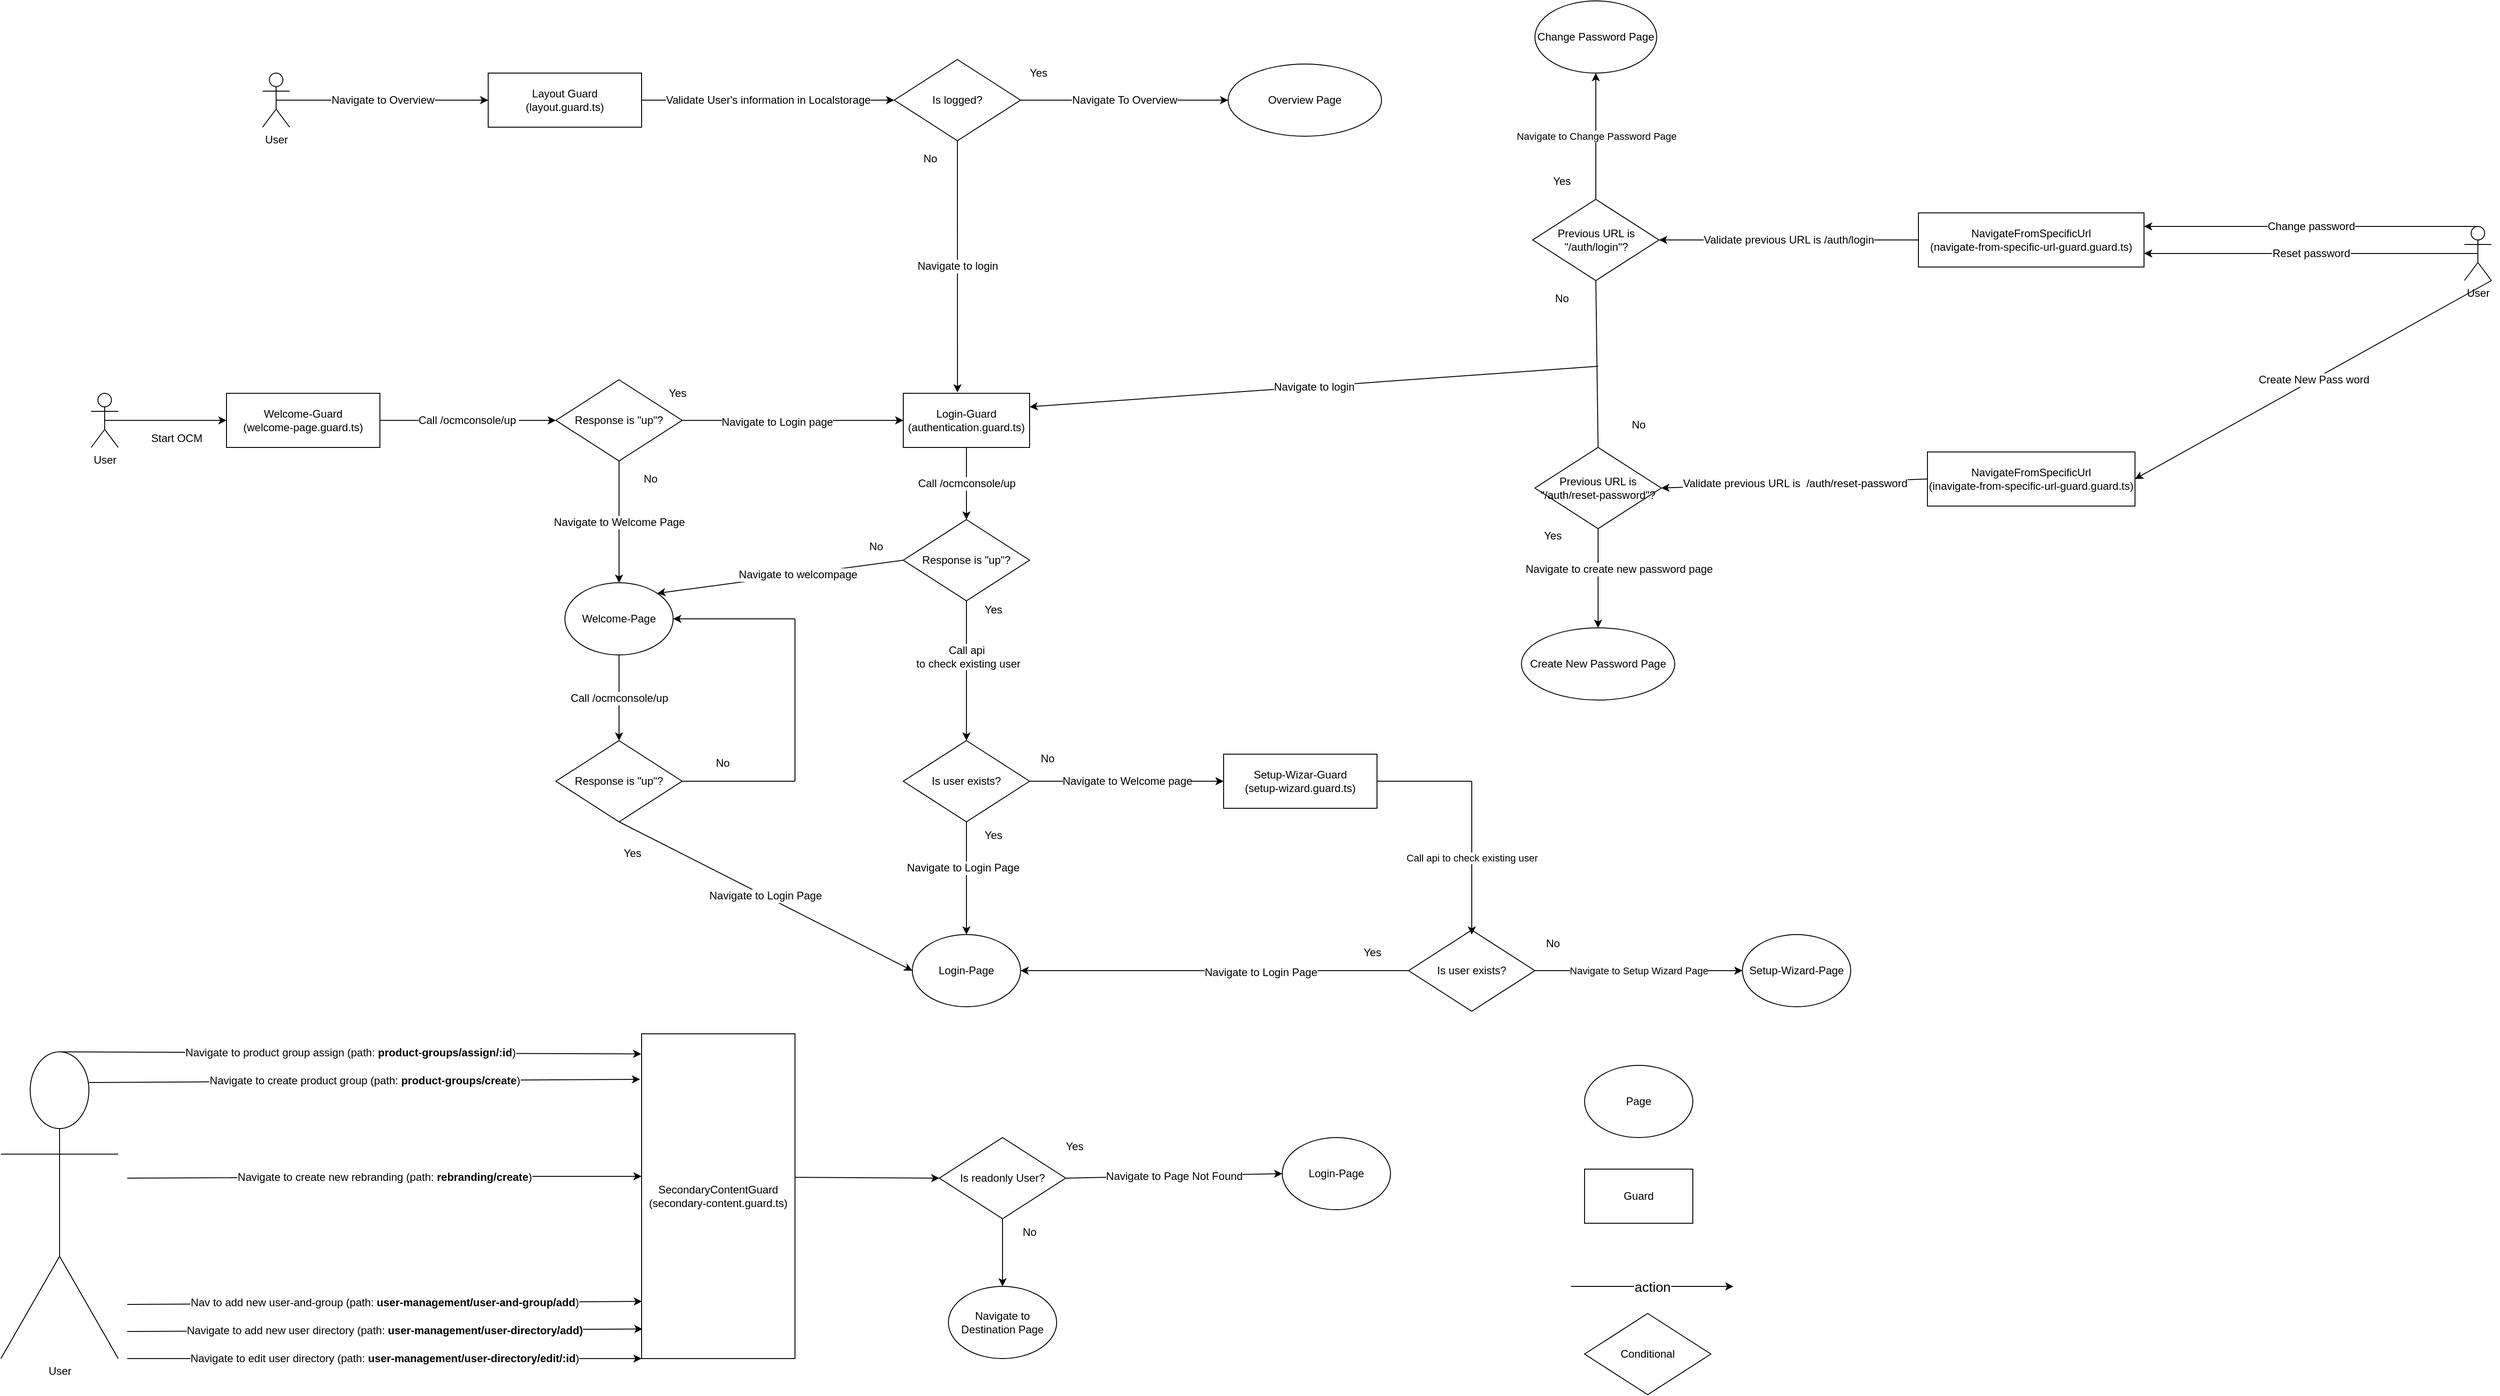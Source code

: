 <mxfile version="15.2.9" type="github">
  <diagram id="R2lEEEUBdFMjLlhIrx00" name="Page-1">
    <mxGraphModel dx="1763" dy="1122" grid="1" gridSize="10" guides="1" tooltips="1" connect="1" arrows="1" fold="1" page="0" pageScale="1" pageWidth="850" pageHeight="1100" math="0" shadow="0" extFonts="Permanent Marker^https://fonts.googleapis.com/css?family=Permanent+Marker">
      <root>
        <mxCell id="0" />
        <mxCell id="1" parent="0" />
        <mxCell id="M-KNJrDklRf5NZTeeunS-158" value="User&lt;br&gt;" style="shape=umlActor;verticalLabelPosition=bottom;verticalAlign=top;html=1;outlineConnect=0;sketch=0;direction=east;" vertex="1" parent="1">
          <mxGeometry x="2410" y="-135" width="30" height="60" as="geometry" />
        </mxCell>
        <mxCell id="M-KNJrDklRf5NZTeeunS-159" value="NavigateFromSpecificUrl&lt;br&gt;(navigate-from-specific-url-guard.guard.ts)" style="rounded=0;whiteSpace=wrap;html=1;sketch=0;direction=east;" vertex="1" parent="1">
          <mxGeometry x="1805" y="-150" width="250" height="60" as="geometry" />
        </mxCell>
        <mxCell id="M-KNJrDklRf5NZTeeunS-160" value="Change password" style="endArrow=classic;html=1;fontSize=12;exitX=0.5;exitY=0;exitDx=0;exitDy=0;exitPerimeter=0;sketch=0;entryX=1;entryY=0.25;entryDx=0;entryDy=0;" edge="1" parent="1" source="M-KNJrDklRf5NZTeeunS-158" target="M-KNJrDklRf5NZTeeunS-159">
          <mxGeometry relative="1" as="geometry">
            <mxPoint x="1205" y="-225" as="sourcePoint" />
            <mxPoint x="2220" y="-40" as="targetPoint" />
          </mxGeometry>
        </mxCell>
        <mxCell id="M-KNJrDklRf5NZTeeunS-161" value="Previous URL is &quot;/auth/login&quot;?" style="rhombus;whiteSpace=wrap;html=1;sketch=0;direction=east;" vertex="1" parent="1">
          <mxGeometry x="1377.5" y="-165" width="140" height="90" as="geometry" />
        </mxCell>
        <mxCell id="M-KNJrDklRf5NZTeeunS-162" value="Validate previous URL is /auth/login" style="endArrow=classic;html=1;fontSize=12;entryX=1;entryY=0.5;entryDx=0;entryDy=0;exitX=0;exitY=0.5;exitDx=0;exitDy=0;sketch=0;" edge="1" parent="1" source="M-KNJrDklRf5NZTeeunS-159" target="M-KNJrDklRf5NZTeeunS-161">
          <mxGeometry relative="1" as="geometry">
            <mxPoint x="1365" y="35" as="sourcePoint" />
            <mxPoint x="1605" y="35" as="targetPoint" />
          </mxGeometry>
        </mxCell>
        <mxCell id="M-KNJrDklRf5NZTeeunS-163" value="Change Password Page" style="ellipse;whiteSpace=wrap;html=1;sketch=0;direction=east;" vertex="1" parent="1">
          <mxGeometry x="1380" y="-385" width="135" height="80" as="geometry" />
        </mxCell>
        <mxCell id="M-KNJrDklRf5NZTeeunS-165" value="Navigate to Change Password Page" style="endArrow=classic;html=1;startArrow=none;sketch=0;entryX=0.5;entryY=1;entryDx=0;entryDy=0;exitX=0.5;exitY=0;exitDx=0;exitDy=0;" edge="1" parent="1" source="M-KNJrDklRf5NZTeeunS-161" target="M-KNJrDklRf5NZTeeunS-163">
          <mxGeometry width="50" height="50" relative="1" as="geometry">
            <mxPoint x="1445" y="35" as="sourcePoint" />
            <mxPoint x="1535" y="-55" as="targetPoint" />
          </mxGeometry>
        </mxCell>
        <mxCell id="M-KNJrDklRf5NZTeeunS-171" value="NavigateFromSpecificUrl&lt;br&gt;(inavigate-from-specific-url-guard.guard.ts)" style="rounded=0;whiteSpace=wrap;html=1;sketch=0;direction=east;" vertex="1" parent="1">
          <mxGeometry x="1815" y="115" width="230" height="60" as="geometry" />
        </mxCell>
        <mxCell id="M-KNJrDklRf5NZTeeunS-172" value="Previous URL is &quot;/auth/reset-password&quot;?" style="rhombus;whiteSpace=wrap;html=1;sketch=0;direction=east;" vertex="1" parent="1">
          <mxGeometry x="1380" y="110" width="140" height="90" as="geometry" />
        </mxCell>
        <mxCell id="M-KNJrDklRf5NZTeeunS-173" value="Validate previous URL is&amp;nbsp; /auth/reset-password" style="endArrow=classic;html=1;fontSize=12;exitX=0;exitY=0.5;exitDx=0;exitDy=0;sketch=0;entryX=1;entryY=0.5;entryDx=0;entryDy=0;" edge="1" parent="1" source="M-KNJrDklRf5NZTeeunS-171" target="M-KNJrDklRf5NZTeeunS-172">
          <mxGeometry relative="1" as="geometry">
            <mxPoint x="1365" y="280" as="sourcePoint" />
            <mxPoint x="1560" y="180" as="targetPoint" />
          </mxGeometry>
        </mxCell>
        <mxCell id="M-KNJrDklRf5NZTeeunS-174" value="Create New Password Page" style="ellipse;whiteSpace=wrap;html=1;sketch=0;direction=east;" vertex="1" parent="1">
          <mxGeometry x="1365" y="310" width="170" height="80" as="geometry" />
        </mxCell>
        <mxCell id="M-KNJrDklRf5NZTeeunS-175" value="" style="endArrow=classic;html=1;startArrow=none;entryX=0.5;entryY=0;entryDx=0;entryDy=0;sketch=0;exitX=0.5;exitY=1;exitDx=0;exitDy=0;" edge="1" parent="1" source="M-KNJrDklRf5NZTeeunS-172" target="M-KNJrDklRf5NZTeeunS-174">
          <mxGeometry width="50" height="50" relative="1" as="geometry">
            <mxPoint x="1370" y="240" as="sourcePoint" />
            <mxPoint x="2225" y="305" as="targetPoint" />
          </mxGeometry>
        </mxCell>
        <mxCell id="M-KNJrDklRf5NZTeeunS-176" value="Navigate to create new password page" style="edgeLabel;html=1;align=center;verticalAlign=middle;resizable=0;points=[];fontSize=12;" vertex="1" connectable="0" parent="M-KNJrDklRf5NZTeeunS-175">
          <mxGeometry x="-0.184" y="-4" relative="1" as="geometry">
            <mxPoint x="27" as="offset" />
          </mxGeometry>
        </mxCell>
        <mxCell id="M-KNJrDklRf5NZTeeunS-177" value="Yes" style="text;html=1;strokeColor=none;fillColor=none;align=center;verticalAlign=middle;whiteSpace=wrap;rounded=0;sketch=0;direction=east;" vertex="1" parent="1">
          <mxGeometry x="1310" y="200" width="180" height="15" as="geometry" />
        </mxCell>
        <mxCell id="M-KNJrDklRf5NZTeeunS-180" value="No" style="text;html=1;strokeColor=none;fillColor=none;align=center;verticalAlign=middle;whiteSpace=wrap;rounded=0;sketch=0;direction=east;" vertex="1" parent="1">
          <mxGeometry x="1405" y="70" width="180" height="30" as="geometry" />
        </mxCell>
        <mxCell id="M-KNJrDklRf5NZTeeunS-181" value="Create New Pass word" style="endArrow=classic;html=1;fontSize=12;entryX=1;entryY=0.5;entryDx=0;entryDy=0;exitX=1;exitY=1;exitDx=0;exitDy=0;sketch=0;exitPerimeter=0;" edge="1" parent="1" source="M-KNJrDklRf5NZTeeunS-158" target="M-KNJrDklRf5NZTeeunS-171">
          <mxGeometry relative="1" as="geometry">
            <mxPoint x="1005" y="-105" as="sourcePoint" />
            <mxPoint x="1245" y="-105" as="targetPoint" />
          </mxGeometry>
        </mxCell>
        <mxCell id="M-KNJrDklRf5NZTeeunS-182" value="Reset password" style="endArrow=classic;html=1;fontSize=12;entryX=1;entryY=0.75;entryDx=0;entryDy=0;exitX=0.5;exitY=0.5;exitDx=0;exitDy=0;sketch=0;exitPerimeter=0;" edge="1" parent="1" source="M-KNJrDklRf5NZTeeunS-158" target="M-KNJrDklRf5NZTeeunS-159">
          <mxGeometry relative="1" as="geometry">
            <mxPoint x="997.5" y="-129" as="sourcePoint" />
            <mxPoint x="1242.93" y="-127.02" as="targetPoint" />
          </mxGeometry>
        </mxCell>
        <mxCell id="M-KNJrDklRf5NZTeeunS-3" value="" style="endArrow=classic;html=1;exitX=0.5;exitY=0.5;exitDx=0;exitDy=0;exitPerimeter=0;entryX=0;entryY=0.5;entryDx=0;entryDy=0;" edge="1" parent="1" source="M-KNJrDklRf5NZTeeunS-4" target="M-KNJrDklRf5NZTeeunS-6">
          <mxGeometry width="50" height="50" relative="1" as="geometry">
            <mxPoint x="-30" y="80" as="sourcePoint" />
            <mxPoint x="-50" y="80" as="targetPoint" />
          </mxGeometry>
        </mxCell>
        <mxCell id="M-KNJrDklRf5NZTeeunS-4" value="User&lt;br&gt;" style="shape=umlActor;verticalLabelPosition=bottom;verticalAlign=top;html=1;outlineConnect=0;" vertex="1" parent="1">
          <mxGeometry x="-220" y="50" width="30" height="60" as="geometry" />
        </mxCell>
        <mxCell id="M-KNJrDklRf5NZTeeunS-5" value="Start OCM" style="text;html=1;strokeColor=none;fillColor=none;align=center;verticalAlign=middle;whiteSpace=wrap;rounded=0;" vertex="1" parent="1">
          <mxGeometry x="-160" y="90" width="70" height="20" as="geometry" />
        </mxCell>
        <mxCell id="M-KNJrDklRf5NZTeeunS-6" value="Welcome-Guard&lt;br&gt;(welcome-page.guard.ts)" style="rounded=0;whiteSpace=wrap;html=1;" vertex="1" parent="1">
          <mxGeometry x="-70" y="50" width="170" height="60" as="geometry" />
        </mxCell>
        <mxCell id="M-KNJrDklRf5NZTeeunS-7" value="" style="endArrow=classic;html=1;entryX=0;entryY=0.5;entryDx=0;entryDy=0;exitX=1;exitY=0.5;exitDx=0;exitDy=0;" edge="1" parent="1" source="M-KNJrDklRf5NZTeeunS-41" target="M-KNJrDklRf5NZTeeunS-9">
          <mxGeometry width="50" height="50" relative="1" as="geometry">
            <mxPoint x="480" y="80" as="sourcePoint" />
            <mxPoint x="600" y="80" as="targetPoint" />
          </mxGeometry>
        </mxCell>
        <mxCell id="M-KNJrDklRf5NZTeeunS-54" value="Text" style="edgeLabel;html=1;align=center;verticalAlign=middle;resizable=0;points=[];" vertex="1" connectable="0" parent="M-KNJrDklRf5NZTeeunS-7">
          <mxGeometry x="-0.2" y="-3" relative="1" as="geometry">
            <mxPoint as="offset" />
          </mxGeometry>
        </mxCell>
        <mxCell id="M-KNJrDklRf5NZTeeunS-55" value="Text" style="edgeLabel;html=1;align=center;verticalAlign=middle;resizable=0;points=[];" vertex="1" connectable="0" parent="M-KNJrDklRf5NZTeeunS-7">
          <mxGeometry x="-0.167" y="-5" relative="1" as="geometry">
            <mxPoint as="offset" />
          </mxGeometry>
        </mxCell>
        <mxCell id="M-KNJrDklRf5NZTeeunS-56" value="&lt;span style=&quot;font-size: 12px;&quot;&gt;Navigate to Login page&lt;/span&gt;" style="edgeLabel;html=1;align=center;verticalAlign=middle;resizable=0;points=[];fontSize=12;" vertex="1" connectable="0" parent="M-KNJrDklRf5NZTeeunS-7">
          <mxGeometry x="-0.143" y="-2" relative="1" as="geometry">
            <mxPoint as="offset" />
          </mxGeometry>
        </mxCell>
        <mxCell id="M-KNJrDklRf5NZTeeunS-9" value="Login-Guard&lt;br&gt;(authentication.guard.ts)&lt;br&gt;" style="rounded=0;whiteSpace=wrap;html=1;" vertex="1" parent="1">
          <mxGeometry x="680" y="50" width="140" height="60" as="geometry" />
        </mxCell>
        <mxCell id="M-KNJrDklRf5NZTeeunS-12" value="Welcome-Page" style="ellipse;whiteSpace=wrap;html=1;" vertex="1" parent="1">
          <mxGeometry x="305" y="260" width="120" height="80" as="geometry" />
        </mxCell>
        <mxCell id="M-KNJrDklRf5NZTeeunS-16" value="Login-Page" style="ellipse;whiteSpace=wrap;html=1;" vertex="1" parent="1">
          <mxGeometry x="690" y="650" width="120" height="80" as="geometry" />
        </mxCell>
        <mxCell id="M-KNJrDklRf5NZTeeunS-23" value="Response is &quot;up&quot;?" style="rhombus;whiteSpace=wrap;html=1;" vertex="1" parent="1">
          <mxGeometry x="680" y="190" width="140" height="90" as="geometry" />
        </mxCell>
        <mxCell id="M-KNJrDklRf5NZTeeunS-25" value="&lt;font style=&quot;font-size: 12px&quot;&gt;Call /ocmconsole/up&lt;/font&gt;" style="endArrow=classic;html=1;entryX=0.5;entryY=0;entryDx=0;entryDy=0;exitX=0.5;exitY=1;exitDx=0;exitDy=0;" edge="1" parent="1" source="M-KNJrDklRf5NZTeeunS-9" target="M-KNJrDklRf5NZTeeunS-23">
          <mxGeometry width="50" height="50" relative="1" as="geometry">
            <mxPoint x="445" y="310" as="sourcePoint" />
            <mxPoint x="690" y="360" as="targetPoint" />
          </mxGeometry>
        </mxCell>
        <mxCell id="M-KNJrDklRf5NZTeeunS-26" value="" style="endArrow=classic;html=1;exitX=0.5;exitY=1;exitDx=0;exitDy=0;entryX=0.5;entryY=0;entryDx=0;entryDy=0;" edge="1" parent="1" source="M-KNJrDklRf5NZTeeunS-23" target="M-KNJrDklRf5NZTeeunS-30">
          <mxGeometry width="50" height="50" relative="1" as="geometry">
            <mxPoint x="740" y="340" as="sourcePoint" />
            <mxPoint x="750" y="360" as="targetPoint" />
          </mxGeometry>
        </mxCell>
        <mxCell id="M-KNJrDklRf5NZTeeunS-43" value="&lt;span style=&quot;font-size: 12px&quot;&gt;Call api&lt;br&gt;&amp;nbsp;to check existing user&lt;/span&gt;" style="edgeLabel;html=1;align=center;verticalAlign=middle;resizable=0;points=[];" vertex="1" connectable="0" parent="M-KNJrDklRf5NZTeeunS-26">
          <mxGeometry x="-0.4" y="-4" relative="1" as="geometry">
            <mxPoint x="4" y="15" as="offset" />
          </mxGeometry>
        </mxCell>
        <mxCell id="M-KNJrDklRf5NZTeeunS-27" value="Yes" style="text;html=1;strokeColor=none;fillColor=none;align=center;verticalAlign=middle;whiteSpace=wrap;rounded=0;" vertex="1" parent="1">
          <mxGeometry x="690" y="480" width="180" height="20" as="geometry" />
        </mxCell>
        <mxCell id="M-KNJrDklRf5NZTeeunS-28" value="No" style="text;html=1;strokeColor=none;fillColor=none;align=center;verticalAlign=middle;whiteSpace=wrap;rounded=0;" vertex="1" parent="1">
          <mxGeometry x="560" y="210" width="180" height="20" as="geometry" />
        </mxCell>
        <mxCell id="M-KNJrDklRf5NZTeeunS-29" value="" style="endArrow=classic;html=1;exitX=0;exitY=0.5;exitDx=0;exitDy=0;entryX=1;entryY=0;entryDx=0;entryDy=0;" edge="1" parent="1" source="M-KNJrDklRf5NZTeeunS-23" target="M-KNJrDklRf5NZTeeunS-12">
          <mxGeometry width="50" height="50" relative="1" as="geometry">
            <mxPoint x="760" y="290" as="sourcePoint" />
            <mxPoint x="930" y="235" as="targetPoint" />
          </mxGeometry>
        </mxCell>
        <mxCell id="M-KNJrDklRf5NZTeeunS-45" value="&lt;span style=&quot;font-size: 12px&quot;&gt;Navigate to welcompage&lt;/span&gt;" style="edgeLabel;html=1;align=center;verticalAlign=middle;resizable=0;points=[];" vertex="1" connectable="0" parent="M-KNJrDklRf5NZTeeunS-29">
          <mxGeometry x="-0.143" relative="1" as="geometry">
            <mxPoint as="offset" />
          </mxGeometry>
        </mxCell>
        <mxCell id="M-KNJrDklRf5NZTeeunS-32" value="" style="endArrow=classic;html=1;exitX=0.5;exitY=1;exitDx=0;exitDy=0;entryX=0.5;entryY=0;entryDx=0;entryDy=0;startArrow=none;" edge="1" parent="1" source="M-KNJrDklRf5NZTeeunS-30" target="M-KNJrDklRf5NZTeeunS-16">
          <mxGeometry width="50" height="50" relative="1" as="geometry">
            <mxPoint x="750" y="450" as="sourcePoint" />
            <mxPoint x="750" y="530" as="targetPoint" />
          </mxGeometry>
        </mxCell>
        <mxCell id="M-KNJrDklRf5NZTeeunS-79" value="Navigate to Login Page" style="edgeLabel;html=1;align=center;verticalAlign=middle;resizable=0;points=[];fontSize=12;" vertex="1" connectable="0" parent="M-KNJrDklRf5NZTeeunS-32">
          <mxGeometry x="-0.184" y="-4" relative="1" as="geometry">
            <mxPoint as="offset" />
          </mxGeometry>
        </mxCell>
        <mxCell id="M-KNJrDklRf5NZTeeunS-33" value="Yes" style="text;html=1;strokeColor=none;fillColor=none;align=center;verticalAlign=middle;whiteSpace=wrap;rounded=0;" vertex="1" parent="1">
          <mxGeometry x="690" y="280" width="180" height="20" as="geometry" />
        </mxCell>
        <mxCell id="M-KNJrDklRf5NZTeeunS-36" value="&lt;font style=&quot;font-size: 12px&quot;&gt;Navigate to Welcome page&lt;/font&gt;" style="endArrow=classic;html=1;exitX=1;exitY=0.5;exitDx=0;exitDy=0;entryX=0;entryY=0.5;entryDx=0;entryDy=0;" edge="1" parent="1" source="M-KNJrDklRf5NZTeeunS-30" target="M-KNJrDklRf5NZTeeunS-39">
          <mxGeometry width="50" height="50" relative="1" as="geometry">
            <mxPoint x="830" y="245" as="sourcePoint" />
            <mxPoint x="960" y="405" as="targetPoint" />
          </mxGeometry>
        </mxCell>
        <mxCell id="M-KNJrDklRf5NZTeeunS-37" value="Setup-Wizard-Page" style="ellipse;whiteSpace=wrap;html=1;" vertex="1" parent="1">
          <mxGeometry x="1610" y="650" width="120" height="80" as="geometry" />
        </mxCell>
        <mxCell id="M-KNJrDklRf5NZTeeunS-38" value="No" style="text;html=1;strokeColor=none;fillColor=none;align=center;verticalAlign=middle;whiteSpace=wrap;rounded=0;" vertex="1" parent="1">
          <mxGeometry x="750" y="445" width="180" height="20" as="geometry" />
        </mxCell>
        <mxCell id="M-KNJrDklRf5NZTeeunS-39" value="Setup-Wizar-Guard&lt;br&gt;(setup-wizard.guard.ts)" style="rounded=0;whiteSpace=wrap;html=1;" vertex="1" parent="1">
          <mxGeometry x="1035" y="450" width="170" height="60" as="geometry" />
        </mxCell>
        <mxCell id="M-KNJrDklRf5NZTeeunS-41" value="Response is &quot;up&quot;?" style="rhombus;whiteSpace=wrap;html=1;" vertex="1" parent="1">
          <mxGeometry x="295" y="35" width="140" height="90" as="geometry" />
        </mxCell>
        <mxCell id="M-KNJrDklRf5NZTeeunS-42" value="&lt;font style=&quot;font-size: 12px&quot;&gt;Navigate to Welcome Page&lt;/font&gt;" style="endArrow=classic;html=1;exitX=0.5;exitY=1;exitDx=0;exitDy=0;entryX=0.5;entryY=0;entryDx=0;entryDy=0;" edge="1" parent="1" source="M-KNJrDklRf5NZTeeunS-41" target="M-KNJrDklRf5NZTeeunS-12">
          <mxGeometry width="50" height="50" relative="1" as="geometry">
            <mxPoint x="362.5" y="150" as="sourcePoint" />
            <mxPoint x="320" y="240" as="targetPoint" />
          </mxGeometry>
        </mxCell>
        <mxCell id="M-KNJrDklRf5NZTeeunS-30" value="Is user exists?" style="rhombus;whiteSpace=wrap;html=1;" vertex="1" parent="1">
          <mxGeometry x="680" y="435" width="140" height="90" as="geometry" />
        </mxCell>
        <mxCell id="M-KNJrDklRf5NZTeeunS-49" style="edgeStyle=orthogonalEdgeStyle;rounded=0;orthogonalLoop=1;jettySize=auto;html=1;exitX=0.5;exitY=1;exitDx=0;exitDy=0;" edge="1" parent="1" source="M-KNJrDklRf5NZTeeunS-38" target="M-KNJrDklRf5NZTeeunS-38">
          <mxGeometry relative="1" as="geometry" />
        </mxCell>
        <mxCell id="M-KNJrDklRf5NZTeeunS-50" value="Yes" style="text;html=1;strokeColor=none;fillColor=none;align=center;verticalAlign=middle;whiteSpace=wrap;rounded=0;" vertex="1" parent="1">
          <mxGeometry x="690" y="530" width="180" height="20" as="geometry" />
        </mxCell>
        <mxCell id="M-KNJrDklRf5NZTeeunS-51" value="&lt;font style=&quot;font-size: 12px&quot;&gt;Call /ocmconsole/up&amp;nbsp;&lt;/font&gt;" style="endArrow=classic;html=1;exitX=1;exitY=0.5;exitDx=0;exitDy=0;entryX=0;entryY=0.5;entryDx=0;entryDy=0;" edge="1" parent="1" source="M-KNJrDklRf5NZTeeunS-6" target="M-KNJrDklRf5NZTeeunS-41">
          <mxGeometry width="50" height="50" relative="1" as="geometry">
            <mxPoint x="390" y="215" as="sourcePoint" />
            <mxPoint x="395" y="280" as="targetPoint" />
          </mxGeometry>
        </mxCell>
        <mxCell id="M-KNJrDklRf5NZTeeunS-52" value="Yes" style="text;html=1;strokeColor=none;fillColor=none;align=center;verticalAlign=middle;whiteSpace=wrap;rounded=0;" vertex="1" parent="1">
          <mxGeometry x="340" y="40" width="180" height="20" as="geometry" />
        </mxCell>
        <mxCell id="M-KNJrDklRf5NZTeeunS-58" value="&#xa;&#xa;&lt;span style=&quot;color: rgb(0, 0, 0); font-family: helvetica; font-size: 12px; font-style: normal; font-weight: 400; letter-spacing: normal; text-align: center; text-indent: 0px; text-transform: none; word-spacing: 0px; background-color: rgb(255, 255, 255); display: inline; float: none;&quot;&gt;Response is &quot;up&quot;?&lt;/span&gt;&#xa;&#xa;" style="rhombus;whiteSpace=wrap;html=1;" vertex="1" parent="1">
          <mxGeometry x="295" y="435" width="140" height="90" as="geometry" />
        </mxCell>
        <mxCell id="M-KNJrDklRf5NZTeeunS-59" value="&lt;font style=&quot;font-size: 12px&quot;&gt;Call /ocmconsole/up&lt;/font&gt;" style="endArrow=classic;html=1;exitX=0.5;exitY=1;exitDx=0;exitDy=0;entryX=0.5;entryY=0;entryDx=0;entryDy=0;" edge="1" parent="1" source="M-KNJrDklRf5NZTeeunS-12" target="M-KNJrDklRf5NZTeeunS-58">
          <mxGeometry width="50" height="50" relative="1" as="geometry">
            <mxPoint x="375" y="135" as="sourcePoint" />
            <mxPoint x="375" y="270" as="targetPoint" />
          </mxGeometry>
        </mxCell>
        <mxCell id="M-KNJrDklRf5NZTeeunS-68" value="&lt;font style=&quot;font-size: 12px&quot;&gt;Navigate to Login Page&lt;/font&gt;" style="endArrow=classic;html=1;exitX=0.5;exitY=1;exitDx=0;exitDy=0;entryX=0;entryY=0.5;entryDx=0;entryDy=0;" edge="1" parent="1" source="M-KNJrDklRf5NZTeeunS-58" target="M-KNJrDklRf5NZTeeunS-16">
          <mxGeometry relative="1" as="geometry">
            <mxPoint x="610" y="360" as="sourcePoint" />
            <mxPoint x="710" y="360" as="targetPoint" />
          </mxGeometry>
        </mxCell>
        <mxCell id="M-KNJrDklRf5NZTeeunS-70" value="Yes" style="text;html=1;strokeColor=none;fillColor=none;align=center;verticalAlign=middle;whiteSpace=wrap;rounded=0;" vertex="1" parent="1">
          <mxGeometry x="290" y="550" width="180" height="20" as="geometry" />
        </mxCell>
        <mxCell id="M-KNJrDklRf5NZTeeunS-71" value="No" style="text;html=1;strokeColor=none;fillColor=none;align=center;verticalAlign=middle;whiteSpace=wrap;rounded=0;" vertex="1" parent="1">
          <mxGeometry x="310" y="135" width="180" height="20" as="geometry" />
        </mxCell>
        <mxCell id="M-KNJrDklRf5NZTeeunS-74" value="" style="endArrow=none;html=1;exitX=1;exitY=0.5;exitDx=0;exitDy=0;" edge="1" parent="1" source="M-KNJrDklRf5NZTeeunS-58">
          <mxGeometry width="50" height="50" relative="1" as="geometry">
            <mxPoint x="630" y="380" as="sourcePoint" />
            <mxPoint x="560" y="480" as="targetPoint" />
          </mxGeometry>
        </mxCell>
        <mxCell id="M-KNJrDklRf5NZTeeunS-75" value="" style="endArrow=classic;html=1;entryX=1;entryY=0.5;entryDx=0;entryDy=0;" edge="1" parent="1" target="M-KNJrDklRf5NZTeeunS-12">
          <mxGeometry width="50" height="50" relative="1" as="geometry">
            <mxPoint x="560" y="300" as="sourcePoint" />
            <mxPoint x="560" y="320" as="targetPoint" />
          </mxGeometry>
        </mxCell>
        <mxCell id="M-KNJrDklRf5NZTeeunS-76" value="" style="endArrow=none;html=1;" edge="1" parent="1">
          <mxGeometry width="50" height="50" relative="1" as="geometry">
            <mxPoint x="560" y="480" as="sourcePoint" />
            <mxPoint x="560" y="300" as="targetPoint" />
          </mxGeometry>
        </mxCell>
        <mxCell id="M-KNJrDklRf5NZTeeunS-77" value="No" style="text;html=1;strokeColor=none;fillColor=none;align=center;verticalAlign=middle;whiteSpace=wrap;rounded=0;" vertex="1" parent="1">
          <mxGeometry x="390" y="450" width="180" height="20" as="geometry" />
        </mxCell>
        <mxCell id="M-KNJrDklRf5NZTeeunS-80" value="Is user exists?" style="rhombus;whiteSpace=wrap;html=1;" vertex="1" parent="1">
          <mxGeometry x="1240" y="645" width="140" height="90" as="geometry" />
        </mxCell>
        <mxCell id="M-KNJrDklRf5NZTeeunS-87" value="" style="endArrow=classic;html=1;exitX=0;exitY=0.5;exitDx=0;exitDy=0;startArrow=none;entryX=1;entryY=0.5;entryDx=0;entryDy=0;" edge="1" parent="1" source="M-KNJrDklRf5NZTeeunS-80" target="M-KNJrDklRf5NZTeeunS-16">
          <mxGeometry width="50" height="50" relative="1" as="geometry">
            <mxPoint x="760" y="535" as="sourcePoint" />
            <mxPoint x="1530" y="650" as="targetPoint" />
          </mxGeometry>
        </mxCell>
        <mxCell id="M-KNJrDklRf5NZTeeunS-89" value="Text" style="edgeLabel;html=1;align=center;verticalAlign=middle;resizable=0;points=[];fontSize=12;" vertex="1" connectable="0" parent="M-KNJrDklRf5NZTeeunS-87">
          <mxGeometry x="-0.168" y="3" relative="1" as="geometry">
            <mxPoint as="offset" />
          </mxGeometry>
        </mxCell>
        <mxCell id="M-KNJrDklRf5NZTeeunS-90" value="Navigate to Login Page" style="edgeLabel;html=1;align=center;verticalAlign=middle;resizable=0;points=[];fontSize=12;" vertex="1" connectable="0" parent="M-KNJrDklRf5NZTeeunS-87">
          <mxGeometry x="-0.236" y="2" relative="1" as="geometry">
            <mxPoint as="offset" />
          </mxGeometry>
        </mxCell>
        <mxCell id="M-KNJrDklRf5NZTeeunS-91" value="" style="endArrow=none;html=1;fontSize=12;entryX=1;entryY=0.5;entryDx=0;entryDy=0;" edge="1" parent="1" target="M-KNJrDklRf5NZTeeunS-39">
          <mxGeometry width="50" height="50" relative="1" as="geometry">
            <mxPoint x="1310" y="480" as="sourcePoint" />
            <mxPoint x="1060" y="410" as="targetPoint" />
          </mxGeometry>
        </mxCell>
        <mxCell id="M-KNJrDklRf5NZTeeunS-92" value="" style="endArrow=classic;html=1;fontSize=12;" edge="1" parent="1">
          <mxGeometry relative="1" as="geometry">
            <mxPoint x="1310" y="480" as="sourcePoint" />
            <mxPoint x="1310" y="650" as="targetPoint" />
          </mxGeometry>
        </mxCell>
        <mxCell id="M-KNJrDklRf5NZTeeunS-93" value="Call api to check existing user" style="edgeLabel;resizable=0;html=1;align=center;verticalAlign=middle;" connectable="0" vertex="1" parent="M-KNJrDklRf5NZTeeunS-92">
          <mxGeometry relative="1" as="geometry" />
        </mxCell>
        <mxCell id="M-KNJrDklRf5NZTeeunS-94" value="Yes" style="text;html=1;strokeColor=none;fillColor=none;align=center;verticalAlign=middle;whiteSpace=wrap;rounded=0;" vertex="1" parent="1">
          <mxGeometry x="1110" y="660" width="180" height="20" as="geometry" />
        </mxCell>
        <mxCell id="M-KNJrDklRf5NZTeeunS-95" value="No" style="text;html=1;strokeColor=none;fillColor=none;align=center;verticalAlign=middle;whiteSpace=wrap;rounded=0;" vertex="1" parent="1">
          <mxGeometry x="1310" y="650" width="180" height="20" as="geometry" />
        </mxCell>
        <mxCell id="M-KNJrDklRf5NZTeeunS-96" value="" style="endArrow=classic;html=1;fontSize=12;exitX=1;exitY=0.5;exitDx=0;exitDy=0;entryX=0;entryY=0.5;entryDx=0;entryDy=0;" edge="1" parent="1" source="M-KNJrDklRf5NZTeeunS-80" target="M-KNJrDklRf5NZTeeunS-37">
          <mxGeometry relative="1" as="geometry">
            <mxPoint x="950" y="510" as="sourcePoint" />
            <mxPoint x="1490" y="690" as="targetPoint" />
          </mxGeometry>
        </mxCell>
        <mxCell id="M-KNJrDklRf5NZTeeunS-97" value="Navigate to Setup Wizard Page" style="edgeLabel;resizable=0;html=1;align=center;verticalAlign=middle;" connectable="0" vertex="1" parent="M-KNJrDklRf5NZTeeunS-96">
          <mxGeometry relative="1" as="geometry" />
        </mxCell>
        <mxCell id="M-KNJrDklRf5NZTeeunS-147" value="User&lt;br&gt;" style="shape=umlActor;verticalLabelPosition=bottom;verticalAlign=top;html=1;outlineConnect=0;" vertex="1" parent="1">
          <mxGeometry x="-30" y="-305" width="30" height="60" as="geometry" />
        </mxCell>
        <mxCell id="M-KNJrDklRf5NZTeeunS-148" value="Navigate to Overview" style="endArrow=classic;html=1;fontSize=12;exitX=0.5;exitY=0.5;exitDx=0;exitDy=0;exitPerimeter=0;entryX=0;entryY=0.5;entryDx=0;entryDy=0;" edge="1" parent="1" source="M-KNJrDklRf5NZTeeunS-147" target="M-KNJrDklRf5NZTeeunS-149">
          <mxGeometry relative="1" as="geometry">
            <mxPoint x="-10" y="-275.5" as="sourcePoint" />
            <mxPoint x="210" y="-275.5" as="targetPoint" />
          </mxGeometry>
        </mxCell>
        <mxCell id="M-KNJrDklRf5NZTeeunS-149" value="Layout Guard&lt;br&gt;(layout.guard.ts)" style="rounded=0;whiteSpace=wrap;html=1;" vertex="1" parent="1">
          <mxGeometry x="220" y="-305" width="170" height="60" as="geometry" />
        </mxCell>
        <mxCell id="M-KNJrDklRf5NZTeeunS-150" value="Is logged?" style="rhombus;whiteSpace=wrap;html=1;" vertex="1" parent="1">
          <mxGeometry x="670" y="-320" width="140" height="90" as="geometry" />
        </mxCell>
        <mxCell id="M-KNJrDklRf5NZTeeunS-151" value="Validate User&#39;s information in Localstorage" style="endArrow=classic;html=1;fontSize=12;exitX=1;exitY=0.5;exitDx=0;exitDy=0;entryX=0;entryY=0.5;entryDx=0;entryDy=0;" edge="1" parent="1" source="M-KNJrDklRf5NZTeeunS-149" target="M-KNJrDklRf5NZTeeunS-150">
          <mxGeometry relative="1" as="geometry">
            <mxPoint x="310" y="-285" as="sourcePoint" />
            <mxPoint x="410" y="-285" as="targetPoint" />
          </mxGeometry>
        </mxCell>
        <mxCell id="M-KNJrDklRf5NZTeeunS-152" value="Navigate To Overview" style="endArrow=classic;html=1;fontSize=12;exitX=1;exitY=0.5;exitDx=0;exitDy=0;entryX=0;entryY=0.5;entryDx=0;entryDy=0;" edge="1" parent="1" source="M-KNJrDklRf5NZTeeunS-150" target="M-KNJrDklRf5NZTeeunS-157">
          <mxGeometry relative="1" as="geometry">
            <mxPoint x="400" y="-265" as="sourcePoint" />
            <mxPoint x="1020" y="-275" as="targetPoint" />
          </mxGeometry>
        </mxCell>
        <mxCell id="M-KNJrDklRf5NZTeeunS-153" value="Yes" style="text;html=1;strokeColor=none;fillColor=none;align=center;verticalAlign=middle;whiteSpace=wrap;rounded=0;" vertex="1" parent="1">
          <mxGeometry x="740" y="-320" width="180" height="30" as="geometry" />
        </mxCell>
        <mxCell id="M-KNJrDklRf5NZTeeunS-154" value="No" style="text;html=1;strokeColor=none;fillColor=none;align=center;verticalAlign=middle;whiteSpace=wrap;rounded=0;" vertex="1" parent="1">
          <mxGeometry x="620" y="-225" width="180" height="30" as="geometry" />
        </mxCell>
        <mxCell id="M-KNJrDklRf5NZTeeunS-155" value="Navigate to login" style="endArrow=classic;html=1;fontSize=12;exitX=0.5;exitY=1;exitDx=0;exitDy=0;entryX=0.429;entryY=-0.017;entryDx=0;entryDy=0;entryPerimeter=0;" edge="1" parent="1" source="M-KNJrDklRf5NZTeeunS-150" target="M-KNJrDklRf5NZTeeunS-9">
          <mxGeometry relative="1" as="geometry">
            <mxPoint x="400" y="-265" as="sourcePoint" />
            <mxPoint x="740" y="-65" as="targetPoint" />
          </mxGeometry>
        </mxCell>
        <mxCell id="M-KNJrDklRf5NZTeeunS-157" value="Overview Page" style="ellipse;whiteSpace=wrap;html=1;" vertex="1" parent="1">
          <mxGeometry x="1040" y="-315" width="170" height="80" as="geometry" />
        </mxCell>
        <mxCell id="M-KNJrDklRf5NZTeeunS-241" value="Navigate to login" style="endArrow=classic;html=1;fontSize=12;entryX=1;entryY=0.25;entryDx=0;entryDy=0;" edge="1" parent="1" target="M-KNJrDklRf5NZTeeunS-9">
          <mxGeometry relative="1" as="geometry">
            <mxPoint x="1450" y="20" as="sourcePoint" />
            <mxPoint x="750.06" y="58.98" as="targetPoint" />
          </mxGeometry>
        </mxCell>
        <mxCell id="M-KNJrDklRf5NZTeeunS-243" value="No" style="text;html=1;strokeColor=none;fillColor=none;align=center;verticalAlign=middle;whiteSpace=wrap;rounded=0;sketch=0;direction=east;" vertex="1" parent="1">
          <mxGeometry x="1320" y="-70" width="180" height="30" as="geometry" />
        </mxCell>
        <mxCell id="M-KNJrDklRf5NZTeeunS-244" value="Yes" style="text;html=1;strokeColor=none;fillColor=none;align=center;verticalAlign=middle;whiteSpace=wrap;rounded=0;sketch=0;direction=east;" vertex="1" parent="1">
          <mxGeometry x="1320" y="-200" width="180" height="30" as="geometry" />
        </mxCell>
        <mxCell id="M-KNJrDklRf5NZTeeunS-247" value="" style="endArrow=none;html=1;fontSize=12;entryX=0.5;entryY=1;entryDx=0;entryDy=0;exitX=0.5;exitY=0;exitDx=0;exitDy=0;" edge="1" parent="1" source="M-KNJrDklRf5NZTeeunS-172" target="M-KNJrDklRf5NZTeeunS-161">
          <mxGeometry width="50" height="50" relative="1" as="geometry">
            <mxPoint x="1447" y="70" as="sourcePoint" />
            <mxPoint x="1280" y="-130" as="targetPoint" />
          </mxGeometry>
        </mxCell>
        <mxCell id="M-KNJrDklRf5NZTeeunS-251" value="User&lt;br&gt;" style="shape=umlActor;verticalLabelPosition=bottom;verticalAlign=top;html=1;outlineConnect=0;" vertex="1" parent="1">
          <mxGeometry x="-320" y="780" width="130" height="340" as="geometry" />
        </mxCell>
        <mxCell id="M-KNJrDklRf5NZTeeunS-253" value="SecondaryContentGuard&lt;br&gt;(secondary-content.guard.ts)" style="rounded=0;whiteSpace=wrap;html=1;" vertex="1" parent="1">
          <mxGeometry x="390" y="760" width="170" height="360" as="geometry" />
        </mxCell>
        <mxCell id="M-KNJrDklRf5NZTeeunS-254" value="Navigate to create product group (path: &lt;b&gt;product-groups/create&lt;/b&gt;)" style="endArrow=classic;html=1;fontSize=12;exitX=0.75;exitY=0.1;exitDx=0;exitDy=0;exitPerimeter=0;entryX=-0.01;entryY=0.14;entryDx=0;entryDy=0;entryPerimeter=0;" edge="1" parent="1" source="M-KNJrDklRf5NZTeeunS-251" target="M-KNJrDklRf5NZTeeunS-253">
          <mxGeometry relative="1" as="geometry">
            <mxPoint x="-175" y="970" as="sourcePoint" />
            <mxPoint x="-75" y="970" as="targetPoint" />
          </mxGeometry>
        </mxCell>
        <mxCell id="M-KNJrDklRf5NZTeeunS-257" value="Navigate to product group assign (path: &lt;b&gt;product-groups/assign/:id&lt;/b&gt;)" style="endArrow=classic;html=1;fontSize=12;exitX=0.5;exitY=0;exitDx=0;exitDy=0;exitPerimeter=0;entryX=-0.002;entryY=0.062;entryDx=0;entryDy=0;entryPerimeter=0;" edge="1" parent="1" source="M-KNJrDklRf5NZTeeunS-251" target="M-KNJrDklRf5NZTeeunS-253">
          <mxGeometry relative="1" as="geometry">
            <mxPoint x="-195" y="960" as="sourcePoint" />
            <mxPoint x="220" y="960" as="targetPoint" />
          </mxGeometry>
        </mxCell>
        <mxCell id="M-KNJrDklRf5NZTeeunS-258" value="Navigate to create new rebranding (path: &lt;b&gt;rebranding/create&lt;/b&gt;)" style="endArrow=classic;html=1;fontSize=12;" edge="1" parent="1">
          <mxGeometry relative="1" as="geometry">
            <mxPoint x="-180" y="920" as="sourcePoint" />
            <mxPoint x="390" y="918" as="targetPoint" />
            <Array as="points">
              <mxPoint x="230" y="918" />
            </Array>
          </mxGeometry>
        </mxCell>
        <mxCell id="M-KNJrDklRf5NZTeeunS-263" value="Navigate to add new user directory (path: &lt;b&gt;user-management/user-directory/add)&lt;/b&gt;" style="endArrow=classic;html=1;fontSize=12;entryX=0.006;entryY=0.909;entryDx=0;entryDy=0;entryPerimeter=0;" edge="1" parent="1" target="M-KNJrDklRf5NZTeeunS-253">
          <mxGeometry relative="1" as="geometry">
            <mxPoint x="-180" y="1090" as="sourcePoint" />
            <mxPoint x="248.3" y="820.4" as="targetPoint" />
          </mxGeometry>
        </mxCell>
        <mxCell id="M-KNJrDklRf5NZTeeunS-264" value="Nav to add new user-and-group (path: &lt;b&gt;user-management/user-and-group/add&lt;/b&gt;)" style="endArrow=classic;html=1;fontSize=12;entryX=0.002;entryY=0.824;entryDx=0;entryDy=0;entryPerimeter=0;" edge="1" parent="1" target="M-KNJrDklRf5NZTeeunS-253">
          <mxGeometry relative="1" as="geometry">
            <mxPoint x="-180" y="1060" as="sourcePoint" />
            <mxPoint x="216.94" y="1030.08" as="targetPoint" />
          </mxGeometry>
        </mxCell>
        <mxCell id="M-KNJrDklRf5NZTeeunS-265" value="Navigate to edit user directory (path: &lt;b&gt;user-management/user-directory/edit/:id&lt;/b&gt;)" style="endArrow=classic;html=1;fontSize=12;entryX=0;entryY=1;entryDx=0;entryDy=0;" edge="1" parent="1" target="M-KNJrDklRf5NZTeeunS-253">
          <mxGeometry relative="1" as="geometry">
            <mxPoint x="-180" y="1120" as="sourcePoint" />
            <mxPoint x="256.94" y="1078.08" as="targetPoint" />
          </mxGeometry>
        </mxCell>
        <mxCell id="M-KNJrDklRf5NZTeeunS-267" value="Is readonly User?" style="rhombus;whiteSpace=wrap;html=1;" vertex="1" parent="1">
          <mxGeometry x="720" y="875" width="140" height="90" as="geometry" />
        </mxCell>
        <mxCell id="M-KNJrDklRf5NZTeeunS-269" value="Login-Page" style="ellipse;whiteSpace=wrap;html=1;" vertex="1" parent="1">
          <mxGeometry x="1100" y="875" width="120" height="80" as="geometry" />
        </mxCell>
        <mxCell id="M-KNJrDklRf5NZTeeunS-270" value="Navigate to Destination Page" style="ellipse;whiteSpace=wrap;html=1;" vertex="1" parent="1">
          <mxGeometry x="730" y="1040" width="120" height="80" as="geometry" />
        </mxCell>
        <mxCell id="M-KNJrDklRf5NZTeeunS-271" value="" style="endArrow=classic;html=1;fontSize=12;exitX=1.003;exitY=0.442;exitDx=0;exitDy=0;exitPerimeter=0;entryX=0;entryY=0.5;entryDx=0;entryDy=0;" edge="1" parent="1" source="M-KNJrDklRf5NZTeeunS-253" target="M-KNJrDklRf5NZTeeunS-267">
          <mxGeometry width="50" height="50" relative="1" as="geometry">
            <mxPoint x="800" y="870" as="sourcePoint" />
            <mxPoint x="850" y="820" as="targetPoint" />
          </mxGeometry>
        </mxCell>
        <mxCell id="M-KNJrDklRf5NZTeeunS-272" value="Navigate to Page Not Found" style="endArrow=classic;html=1;fontSize=12;entryX=0;entryY=0.5;entryDx=0;entryDy=0;exitX=1;exitY=0.5;exitDx=0;exitDy=0;" edge="1" parent="1" source="M-KNJrDklRf5NZTeeunS-267" target="M-KNJrDklRf5NZTeeunS-269">
          <mxGeometry width="50" height="50" relative="1" as="geometry">
            <mxPoint x="860" y="910" as="sourcePoint" />
            <mxPoint x="910" y="860" as="targetPoint" />
          </mxGeometry>
        </mxCell>
        <mxCell id="M-KNJrDklRf5NZTeeunS-274" value="" style="endArrow=classic;html=1;fontSize=12;entryX=0.5;entryY=0;entryDx=0;entryDy=0;exitX=0.5;exitY=1;exitDx=0;exitDy=0;" edge="1" parent="1" source="M-KNJrDklRf5NZTeeunS-267" target="M-KNJrDklRf5NZTeeunS-270">
          <mxGeometry width="50" height="50" relative="1" as="geometry">
            <mxPoint x="870" y="925.0" as="sourcePoint" />
            <mxPoint x="1000.0" y="925.0" as="targetPoint" />
          </mxGeometry>
        </mxCell>
        <mxCell id="M-KNJrDklRf5NZTeeunS-275" value="Yes" style="text;html=1;strokeColor=none;fillColor=none;align=center;verticalAlign=middle;whiteSpace=wrap;rounded=0;" vertex="1" parent="1">
          <mxGeometry x="780" y="875" width="180" height="20" as="geometry" />
        </mxCell>
        <mxCell id="M-KNJrDklRf5NZTeeunS-276" value="No" style="text;html=1;strokeColor=none;fillColor=none;align=center;verticalAlign=middle;whiteSpace=wrap;rounded=0;" vertex="1" parent="1">
          <mxGeometry x="730" y="970" width="180" height="20" as="geometry" />
        </mxCell>
        <mxCell id="M-KNJrDklRf5NZTeeunS-277" value="Page" style="ellipse;whiteSpace=wrap;html=1;" vertex="1" parent="1">
          <mxGeometry x="1435" y="795" width="120" height="80" as="geometry" />
        </mxCell>
        <mxCell id="M-KNJrDklRf5NZTeeunS-279" value="Guard" style="rounded=0;whiteSpace=wrap;html=1;fontSize=12;" vertex="1" parent="1">
          <mxGeometry x="1435" y="910" width="120" height="60" as="geometry" />
        </mxCell>
        <mxCell id="M-KNJrDklRf5NZTeeunS-281" value="" style="endArrow=classic;html=1;fontSize=12;" edge="1" parent="1">
          <mxGeometry relative="1" as="geometry">
            <mxPoint x="1420" y="1040" as="sourcePoint" />
            <mxPoint x="1600" y="1040" as="targetPoint" />
          </mxGeometry>
        </mxCell>
        <mxCell id="M-KNJrDklRf5NZTeeunS-282" value="action" style="edgeLabel;resizable=0;html=1;align=center;verticalAlign=middle;fontSize=15;" connectable="0" vertex="1" parent="M-KNJrDklRf5NZTeeunS-281">
          <mxGeometry relative="1" as="geometry" />
        </mxCell>
        <mxCell id="M-KNJrDklRf5NZTeeunS-284" value="Conditional" style="rhombus;whiteSpace=wrap;html=1;" vertex="1" parent="1">
          <mxGeometry x="1435" y="1070" width="140" height="90" as="geometry" />
        </mxCell>
      </root>
    </mxGraphModel>
  </diagram>
</mxfile>
